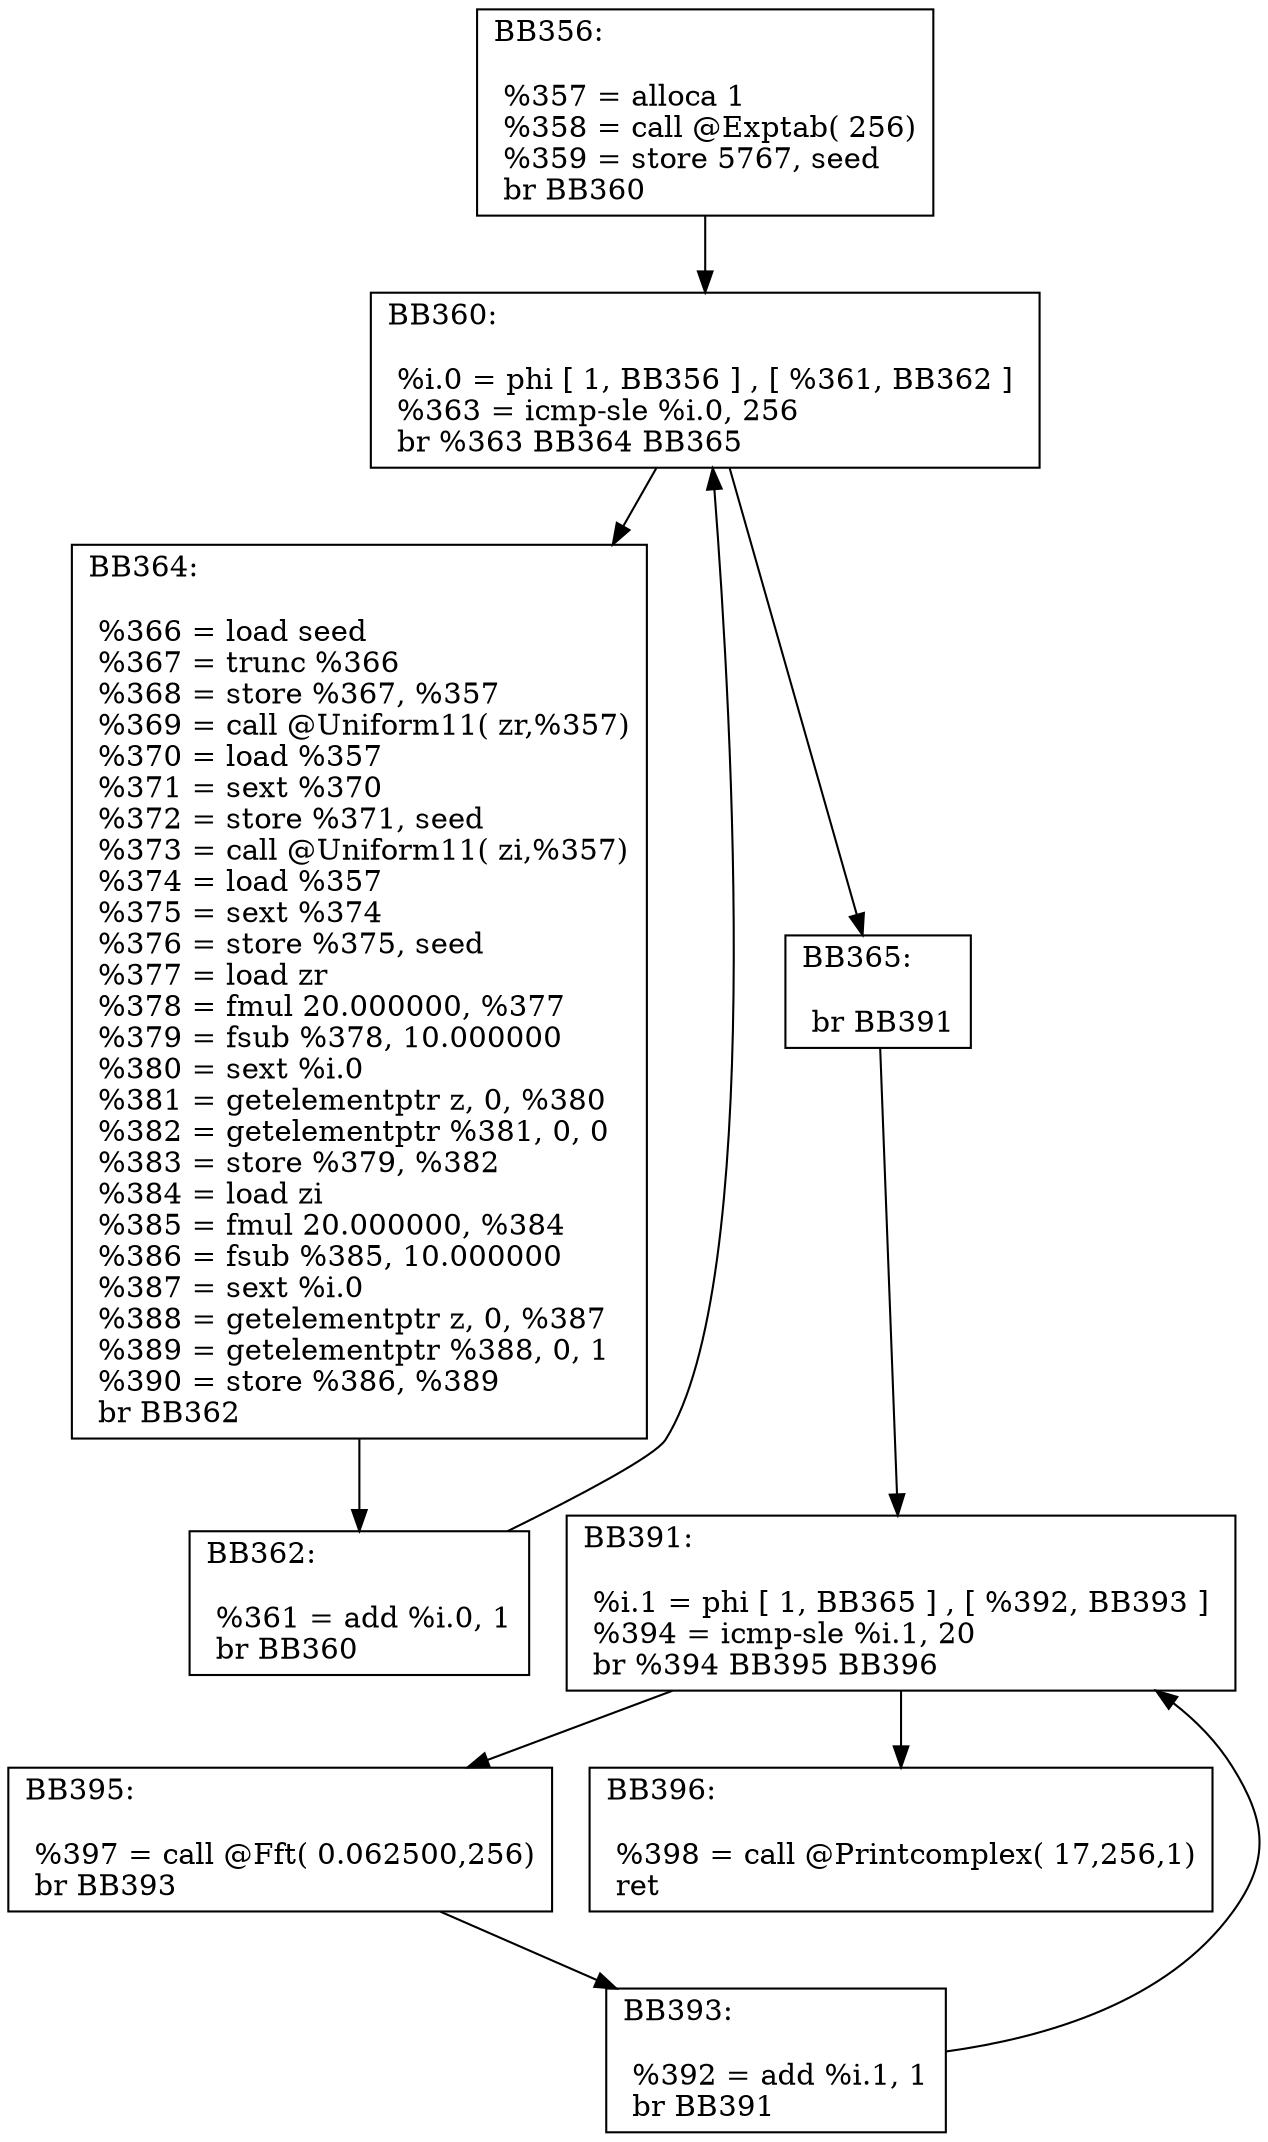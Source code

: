 digraph "CFG for 'Oscar' function" {
BB356 [shape=record,
    label="{BB356:\l\l
             %357 = alloca 1\l
             %358 = call @Exptab( 256)\l
             %359 = store 5767, seed\l
             br BB360\l
             }"];
BB356 -> BB360
BB360 [shape=record,
    label="{BB360:\l\l
             %i.0 = phi [ 1, BB356 ] , [ %361, BB362 ] \l
             %363 = icmp-sle %i.0, 256\l
             br %363 BB364 BB365\l
             }"];
BB360 -> BB364
BB360 -> BB365
BB364 [shape=record,
    label="{BB364:\l\l
             %366 = load seed\l
             %367 = trunc %366\l
             %368 = store %367, %357\l
             %369 = call @Uniform11( zr,%357)\l
             %370 = load %357\l
             %371 = sext %370\l
             %372 = store %371, seed\l
             %373 = call @Uniform11( zi,%357)\l
             %374 = load %357\l
             %375 = sext %374\l
             %376 = store %375, seed\l
             %377 = load zr\l
             %378 = fmul 20.000000, %377\l
             %379 = fsub %378, 10.000000\l
             %380 = sext %i.0\l
             %381 = getelementptr z, 0, %380\l
             %382 = getelementptr %381, 0, 0\l
             %383 = store %379, %382\l
             %384 = load zi\l
             %385 = fmul 20.000000, %384\l
             %386 = fsub %385, 10.000000\l
             %387 = sext %i.0\l
             %388 = getelementptr z, 0, %387\l
             %389 = getelementptr %388, 0, 1\l
             %390 = store %386, %389\l
             br BB362\l
             }"];
BB364 -> BB362
BB362 [shape=record,
    label="{BB362:\l\l
             %361 = add %i.0, 1\l
             br BB360\l
             }"];
BB362 -> BB360
BB365 [shape=record,
    label="{BB365:\l\l
             br BB391\l
             }"];
BB365 -> BB391
BB391 [shape=record,
    label="{BB391:\l\l
             %i.1 = phi [ 1, BB365 ] , [ %392, BB393 ] \l
             %394 = icmp-sle %i.1, 20\l
             br %394 BB395 BB396\l
             }"];
BB391 -> BB395
BB391 -> BB396
BB395 [shape=record,
    label="{BB395:\l\l
             %397 = call @Fft( 0.062500,256)\l
             br BB393\l
             }"];
BB395 -> BB393
BB393 [shape=record,
    label="{BB393:\l\l
             %392 = add %i.1, 1\l
             br BB391\l
             }"];
BB393 -> BB391
BB396 [shape=record,
    label="{BB396:\l\l
             %398 = call @Printcomplex( 17,256,1)\l
             ret\l
             }"];
}